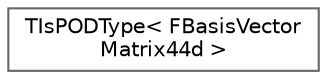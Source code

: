 digraph "Graphical Class Hierarchy"
{
 // INTERACTIVE_SVG=YES
 // LATEX_PDF_SIZE
  bgcolor="transparent";
  edge [fontname=Helvetica,fontsize=10,labelfontname=Helvetica,labelfontsize=10];
  node [fontname=Helvetica,fontsize=10,shape=box,height=0.2,width=0.4];
  rankdir="LR";
  Node0 [id="Node000000",label="TIsPODType\< FBasisVector\lMatrix44d \>",height=0.2,width=0.4,color="grey40", fillcolor="white", style="filled",URL="$d8/db0/structTIsPODType_3_01FBasisVectorMatrix44d_01_4.html",tooltip=" "];
}
